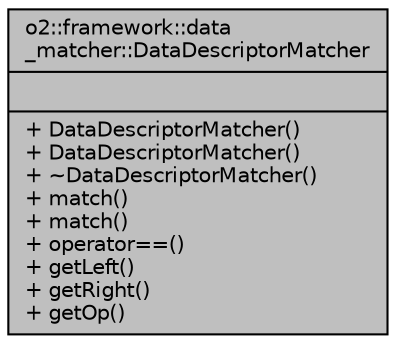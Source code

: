 digraph "o2::framework::data_matcher::DataDescriptorMatcher"
{
 // INTERACTIVE_SVG=YES
  bgcolor="transparent";
  edge [fontname="Helvetica",fontsize="10",labelfontname="Helvetica",labelfontsize="10"];
  node [fontname="Helvetica",fontsize="10",shape=record];
  Node1 [label="{o2::framework::data\l_matcher::DataDescriptorMatcher\n||+ DataDescriptorMatcher()\l+ DataDescriptorMatcher()\l+ ~DataDescriptorMatcher()\l+ match()\l+ match()\l+ operator==()\l+ getLeft()\l+ getRight()\l+ getOp()\l}",height=0.2,width=0.4,color="black", fillcolor="grey75", style="filled" fontcolor="black"];
}
